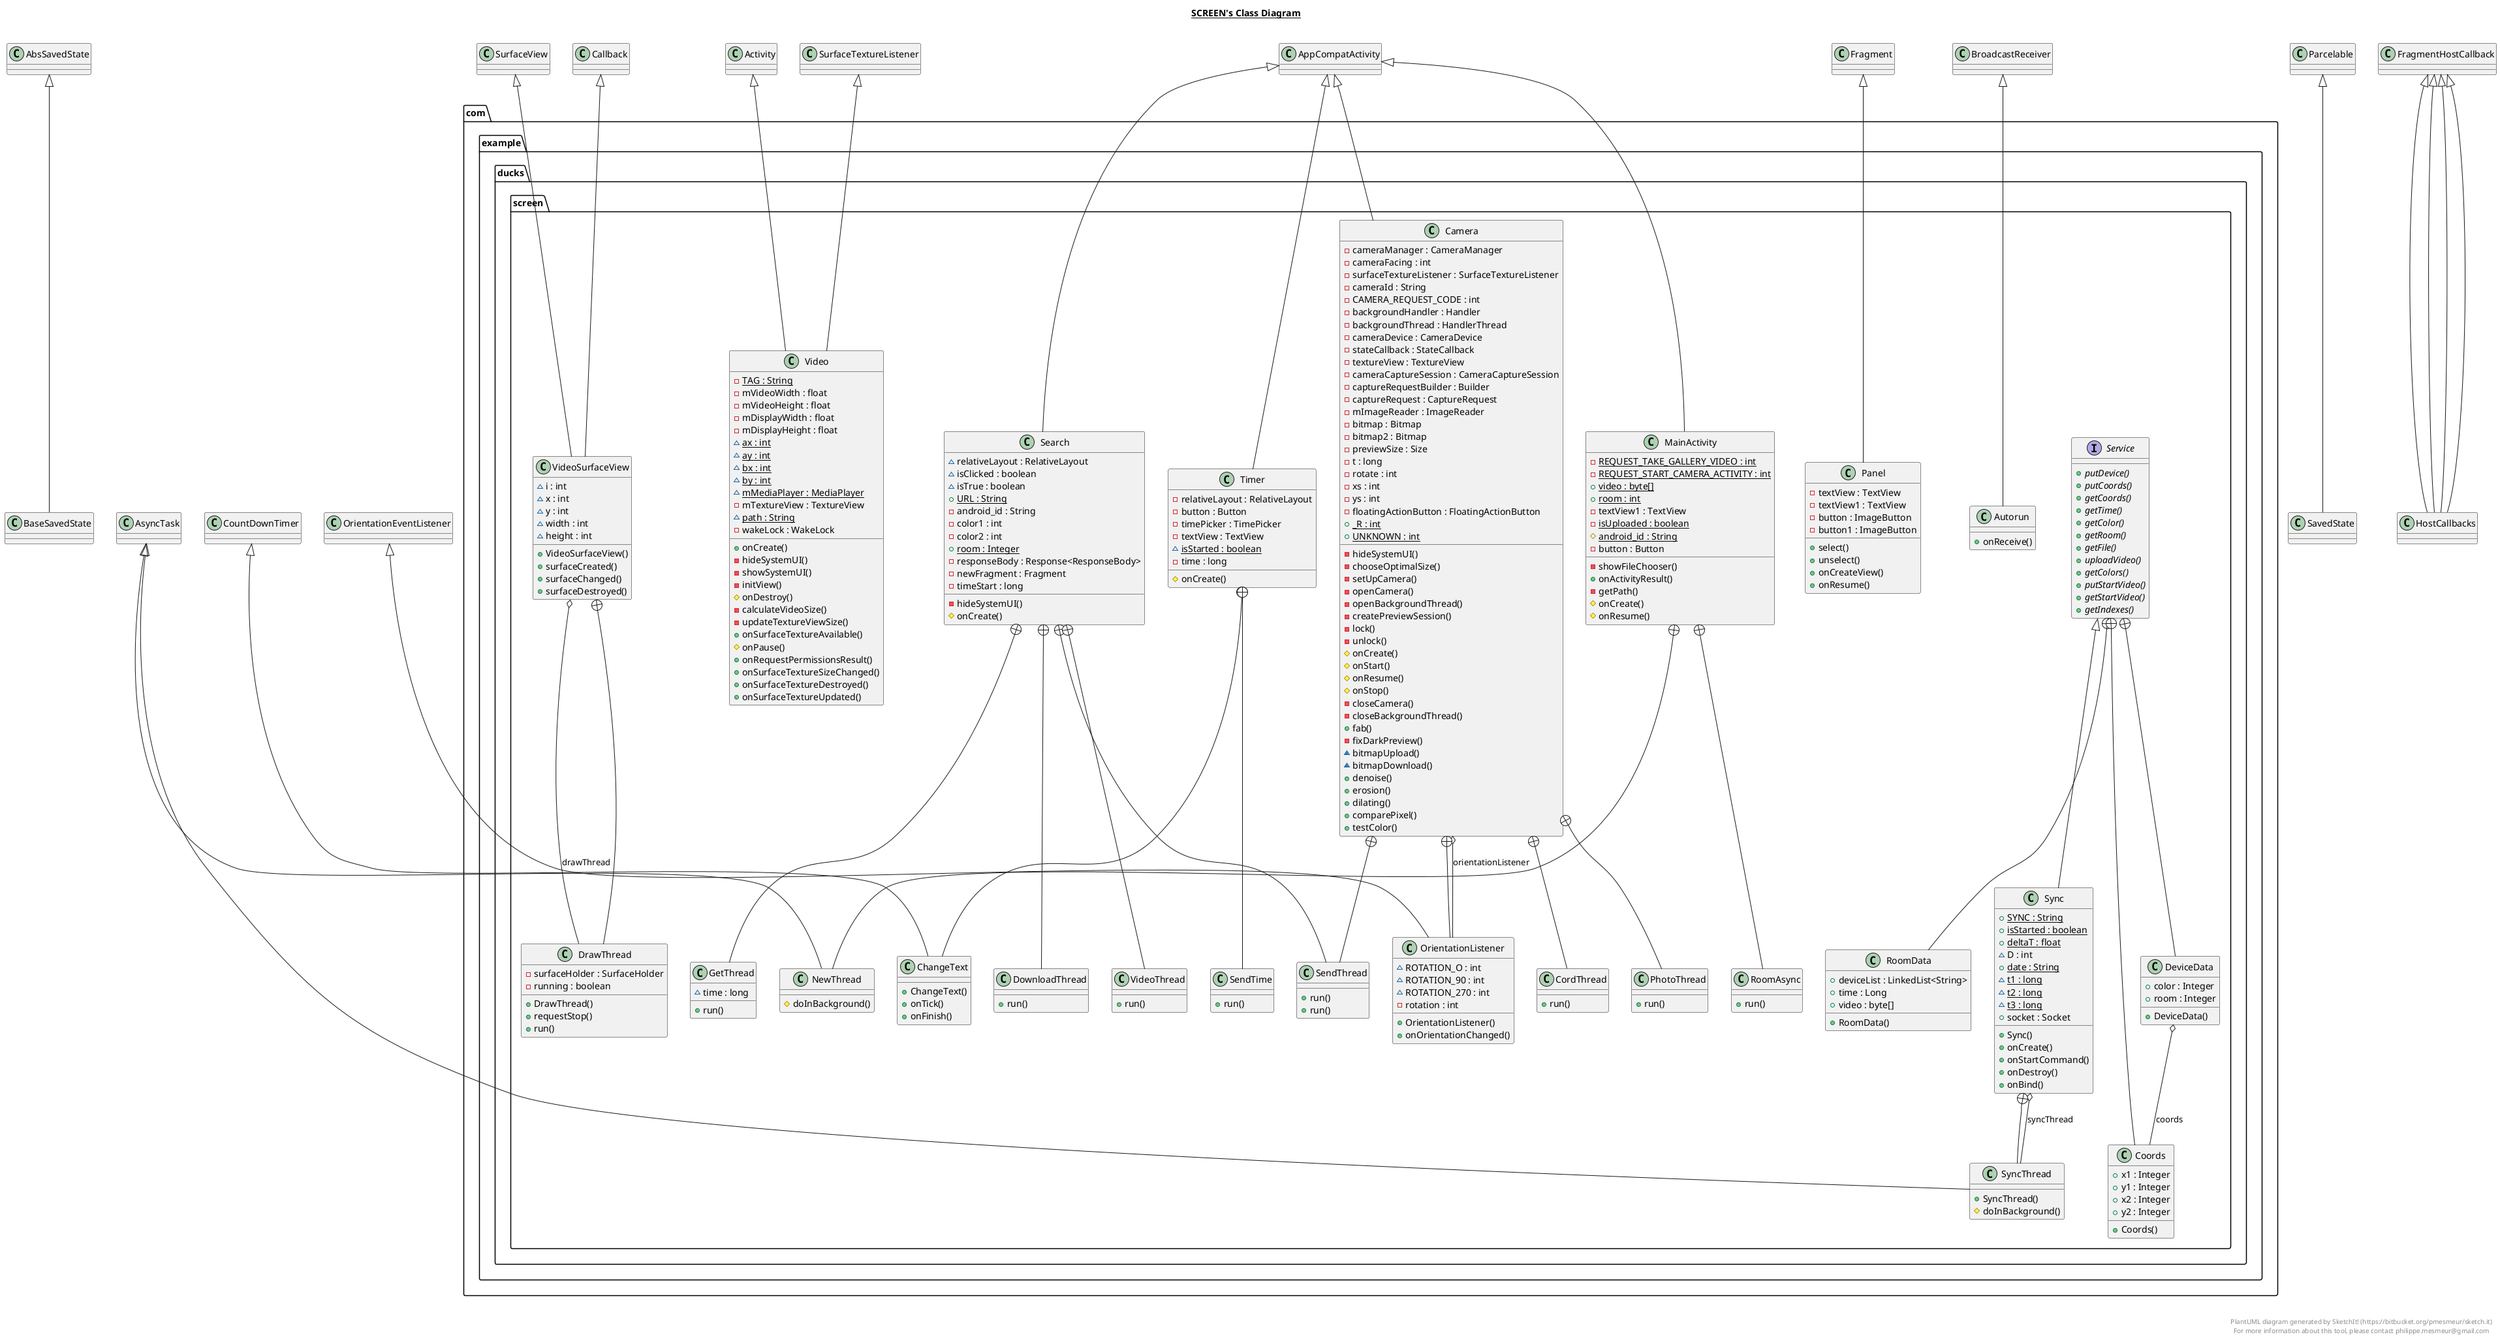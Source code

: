 //Автоматически сгенерированный код PlantUML

@startuml

title __SCREEN's Class Diagram__\n

  package com.example.ducks.screen {
    class Autorun {
        + onReceive()
    }
  }
  

  package com.example.ducks.screen {
    class Camera {
        - cameraManager : CameraManager
        - cameraFacing : int
        - surfaceTextureListener : SurfaceTextureListener
        - cameraId : String
        - CAMERA_REQUEST_CODE : int
        - backgroundHandler : Handler
        - backgroundThread : HandlerThread
        - cameraDevice : CameraDevice
        - stateCallback : StateCallback
        - textureView : TextureView
        - cameraCaptureSession : CameraCaptureSession
        - captureRequestBuilder : Builder
        - captureRequest : CaptureRequest
        - mImageReader : ImageReader
        - bitmap : Bitmap
        - bitmap2 : Bitmap
        - previewSize : Size
        - t : long
        - rotate : int
        - xs : int
        - ys : int
        - floatingActionButton : FloatingActionButton
        {static} + _R : int
        {static} + UNKNOWN : int
        - hideSystemUI()
        - chooseOptimalSize()
        - setUpCamera()
        - openCamera()
        - openBackgroundThread()
        - createPreviewSession()
        - lock()
        - unlock()
        # onCreate()
        # onStart()
        # onResume()
        # onStop()
        - closeCamera()
        - closeBackgroundThread()
        + fab()
        - fixDarkPreview()
        ~ bitmapUpload()
        ~ bitmapDownload()
        + denoise()
        + erosion()
        + dilating()
        + comparePixel()
        + testColor()
    }
  }
  

  package com.example.ducks.screen {
    class PhotoThread {
        + run()
    }
  }
  

  package com.example.ducks.screen {
    class SendThread {
        + run()
    }
  }
  

  package com.example.ducks.screen {
    class CordThread {
        + run()
    }
  }
  

  package com.example.ducks.screen {
    class OrientationListener {
        ~ ROTATION_O : int
        ~ ROTATION_90 : int
        ~ ROTATION_270 : int
        - rotation : int
        + OrientationListener()
        + onOrientationChanged()
    }
  }
  

  package com.example.ducks.screen {
    class MainActivity {
        {static} - REQUEST_TAKE_GALLERY_VIDEO : int
        {static} - REQUEST_START_CAMERA_ACTIVITY : int
        {static} + video : byte[]
        {static} + room : int
        - textView1 : TextView
        {static} - isUploaded : boolean
        {static} # android_id : String
        - button : Button
        - showFileChooser()
        + onActivityResult()
        - getPath()
        # onCreate()
        # onResume()
    }
  }
  

  package com.example.ducks.screen {
    class RoomAsync {
        + run()
    }
  }
  

  package com.example.ducks.screen {
    class NewThread {
        # doInBackground()
    }
  }
  

  package com.example.ducks.screen {
    class Panel {
        - textView : TextView
        - textView1 : TextView
        - button : ImageButton
        - button1 : ImageButton
        + select()
        + unselect()
        + onCreateView()
        + onResume()
    }
  }
  

  package com.example.ducks.screen {
    class Search {
        ~ relativeLayout : RelativeLayout
        ~ isClicked : boolean
        ~ isTrue : boolean
        {static} + URL : String
        - android_id : String
        - color1 : int
        - color2 : int
        {static} + room : Integer
        - responseBody : Response<ResponseBody>
        - newFragment : Fragment
        - timeStart : long
        - hideSystemUI()
        # onCreate()
    }
  }
  

  package com.example.ducks.screen {
    class SendThread {
        + run()
    }
  }
  

  package com.example.ducks.screen {
    class GetThread {
        ~ time : long
        + run()
    }
  }
  

  package com.example.ducks.screen {
    class DownloadThread {
        + run()
    }
  }
  

  package com.example.ducks.screen {
    class VideoThread {
        + run()
    }
  }
  

  package com.example.ducks.screen {
    interface Service {
        {abstract} + putDevice()
        {abstract} + putCoords()
        {abstract} + getCoords()
        {abstract} + getTime()
        {abstract} + getColor()
        {abstract} + getRoom()
        {abstract} + getFile()
        {abstract} + uploadVideo()
        {abstract} + getColors()
        {abstract} + putStartVideo()
        {abstract} + getStartVideo()
        {abstract} + getIndexes()
    }
  }
  

  package com.example.ducks.screen {
    class DeviceData {
        + color : Integer
        + room : Integer
        + DeviceData()
    }
  }
  

  package com.example.ducks.screen {
    class RoomData {
        + deviceList : LinkedList<String>
        + time : Long
        + video : byte[]
        + RoomData()
    }
  }
  

  package com.example.ducks.screen {
    class Coords {
        + x1 : Integer
        + y1 : Integer
        + x2 : Integer
        + y2 : Integer
        + Coords()
    }
  }
  

  package com.example.ducks.screen {
    class Sync {
        {static} + SYNC : String
        {static} + isStarted : boolean
        {static} + deltaT : float
        ~ D : int
        {static} + date : String
        {static} ~ t1 : long
        {static} ~ t2 : long
        {static} ~ t3 : long
        + socket : Socket
        + Sync()
        + onCreate()
        + onStartCommand()
        + onDestroy()
        + onBind()
    }
  }
  

  package com.example.ducks.screen {
    class SyncThread {
        + SyncThread()
        # doInBackground()
    }
  }
  

  package com.example.ducks.screen {
    class Timer {
        - relativeLayout : RelativeLayout
        - button : Button
        - timePicker : TimePicker
        - textView : TextView
        {static} ~ isStarted : boolean
        - time : long
        # onCreate()
    }
  }
  

  package com.example.ducks.screen {
    class ChangeText {
        + ChangeText()
        + onTick()
        + onFinish()
    }
  }
  

  package com.example.ducks.screen {
    class SendTime {
        + run()
    }
  }
  

  package com.example.ducks.screen {
    class Video {
        {static} - TAG : String
        - mVideoWidth : float
        - mVideoHeight : float
        - mDisplayWidth : float
        - mDisplayHeight : float
        {static} ~ ax : int
        {static} ~ ay : int
        {static} ~ bx : int
        {static} ~ by : int
        {static} ~ mMediaPlayer : MediaPlayer
        - mTextureView : TextureView
        {static} ~ path : String
        - wakeLock : WakeLock
        + onCreate()
        - hideSystemUI()
        - showSystemUI()
        - initView()
        # onDestroy()
        - calculateVideoSize()
        - updateTextureViewSize()
        + onSurfaceTextureAvailable()
        # onPause()
        + onRequestPermissionsResult()
        + onSurfaceTextureSizeChanged()
        + onSurfaceTextureDestroyed()
        + onSurfaceTextureUpdated()
    }
  }
  

  package com.example.ducks.screen {
    class VideoSurfaceView {
        ~ i : int
        ~ x : int
        ~ y : int
        ~ width : int
        ~ height : int
        + VideoSurfaceView()
        + surfaceCreated()
        + surfaceChanged()
        + surfaceDestroyed()
    }
  }
  

  package com.example.ducks.screen {
    class DrawThread {
        - surfaceHolder : SurfaceHolder
        - running : boolean
        + DrawThread()
        + requestStop()
        + run()
    }
  }
  

  Autorun -up-|> BroadcastReceiver
  Camera -up-|> AppCompatActivity
  Camera o-- OrientationListener : orientationListener
  Camera +-down- PhotoThread
  Camera +-down- SendThread
  Camera +-down- CordThread
  Camera +-down- OrientationListener
  OrientationListener -up-|> OrientationEventListener
  HostCallbacks -up-|> FragmentHostCallback
  MainActivity -up-|> AppCompatActivity
  MainActivity +-down- RoomAsync
  MainActivity +-down- NewThread
  NewThread -up-|> AsyncTask
  HostCallbacks -up-|> FragmentHostCallback
  Panel -up-|> Fragment
  SavedState -up-|> Parcelable
  Search -up-|> AppCompatActivity
  Search +-down- SendThread
  Search +-down- GetThread
  Search +-down- DownloadThread
  Search +-down- VideoThread
  HostCallbacks -up-|> FragmentHostCallback
  Service +-down- DeviceData
  Service +-down- RoomData
  Service +-down- Coords
  DeviceData o-- Coords : coords
  Sync -up-|> Service
  Sync o-- SyncThread : syncThread
  Sync +-down- SyncThread
  SyncThread -up-|> AsyncTask
  Timer -up-|> AppCompatActivity
  Timer +-down- ChangeText
  Timer +-down- SendTime
  ChangeText -up-|> CountDownTimer
  HostCallbacks -up-|> FragmentHostCallback
  Video -up-|> SurfaceTextureListener
  Video -up-|> Activity
  VideoSurfaceView -up-|> Callback
  VideoSurfaceView -up-|> SurfaceView
  VideoSurfaceView o-- DrawThread : drawThread
  VideoSurfaceView +-down- DrawThread
  BaseSavedState -up-|> AbsSavedState


right footer


PlantUML diagram generated by SketchIt! (https://bitbucket.org/pmesmeur/sketch.it)
For more information about this tool, please contact philippe.mesmeur@gmail.com
endfooter

@enduml

